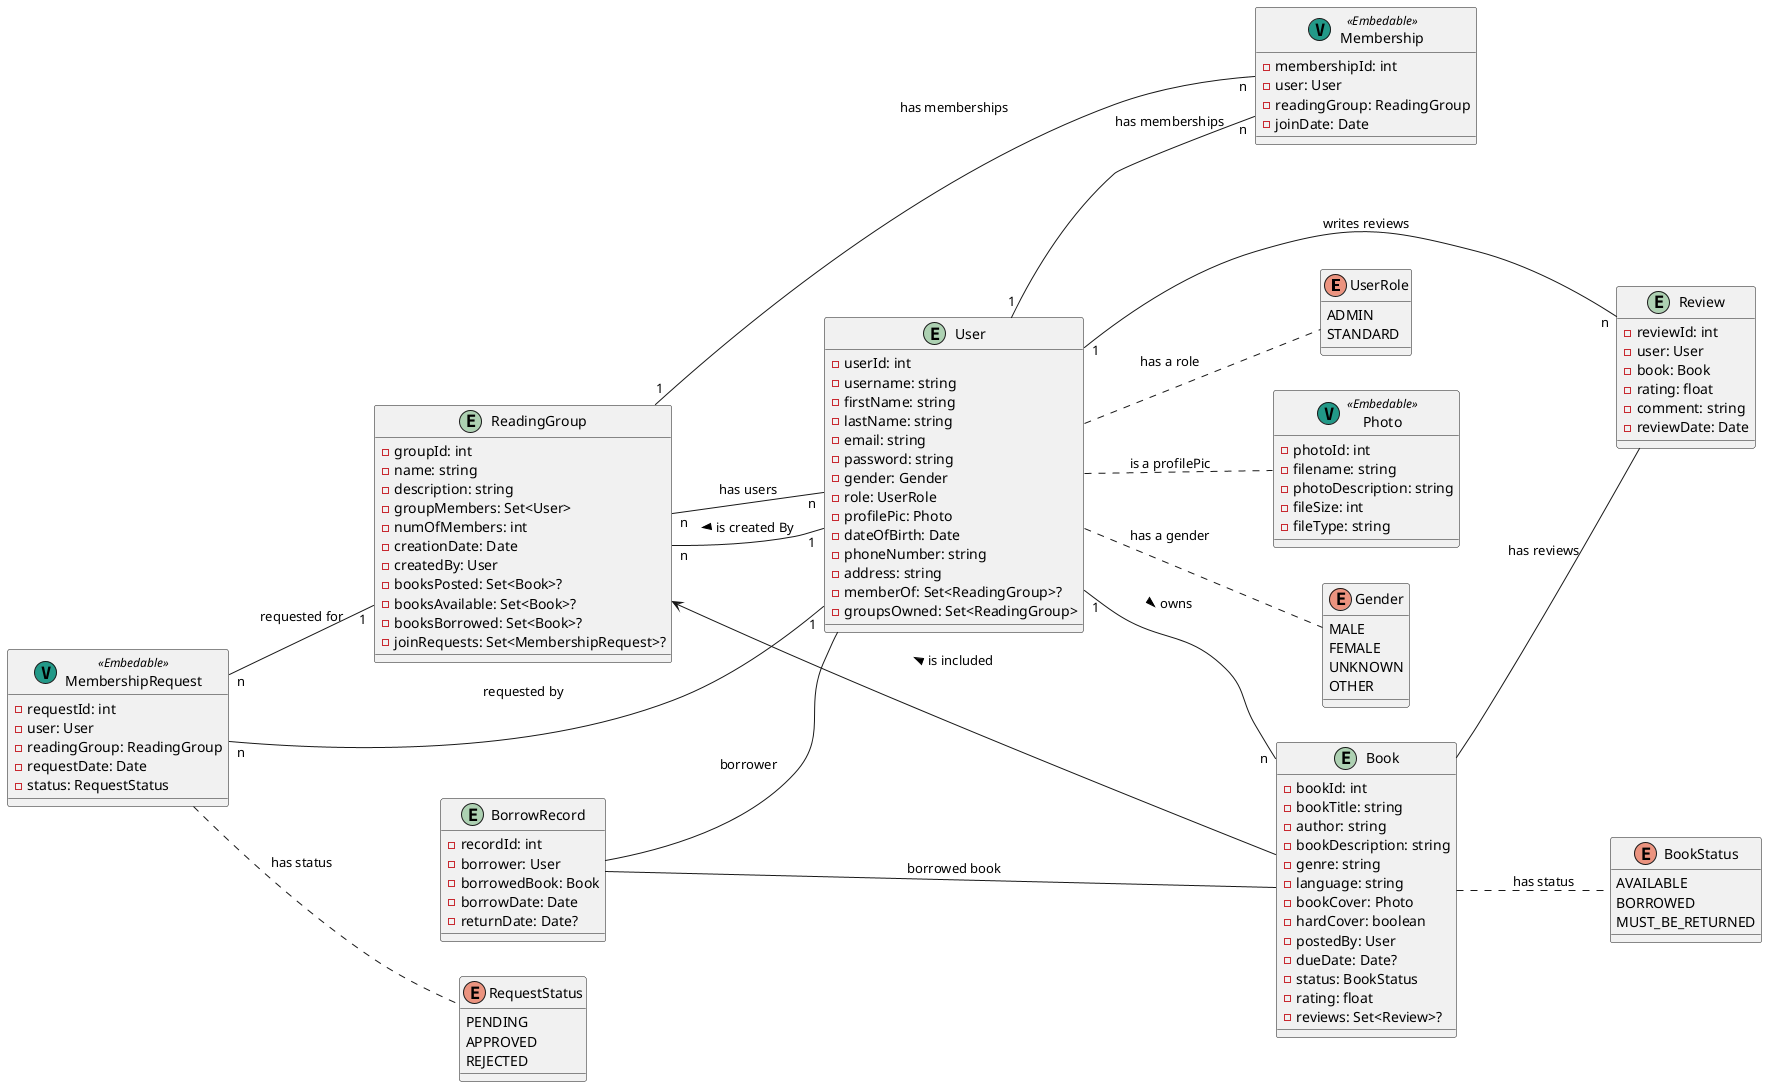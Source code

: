 @startuml

left to right direction

enum UserRole {
  ADMIN
  STANDARD
}

entity BorrowRecord {
  -recordId: int
  -borrower: User
  -borrowedBook: Book
  -borrowDate: Date
  -returnDate: Date?
}

entity Review {
  -reviewId: int
  -user: User
  -book: Book
  -rating: float
  -comment: string
  -reviewDate: Date
}

enum RequestStatus {
  PENDING
  APPROVED
  REJECTED
}

entity Book {
  -bookId: int
  -bookTitle: string
  -author: string
  -bookDescription: string
  -genre: string
  - language: string
  -bookCover: Photo
  -hardCover: boolean
  -postedBy: User
  -dueDate: Date?
  -status: BookStatus
  -rating: float
  -reviews: Set<Review>?
}

entity User {
  -userId: int
  -username: string
  -firstName: string
  -lastName: string
  -email: string
  -password: string
  -gender: Gender
  -role: UserRole
  -profilePic: Photo
  -dateOfBirth: Date
  -phoneNumber: string
  -address: string
  -memberOf: Set<ReadingGroup>?
  -groupsOwned: Set<ReadingGroup>
}

entity ReadingGroup {
  -groupId: int
  -name: string
  -description: string
  -groupMembers: Set<User>
  -numOfMembers: int
  -creationDate: Date
  -createdBy: User
  -booksPosted: Set<Book>?
  -booksAvailable: Set<Book>?
  -booksBorrowed: Set<Book>?
  -joinRequests: Set<MembershipRequest>?
}

class MembershipRequest << (V,#229988) Embedable>> {
  -requestId: int
  -user: User
  -readingGroup: ReadingGroup
  -requestDate: Date
  -status: RequestStatus
}

enum BookStatus {
  AVAILABLE
  BORROWED
  MUST_BE_RETURNED
}

enum Gender {
  MALE
  FEMALE
  UNKNOWN
  OTHER
}

class Membership << (V,#229988) Embedable>>{
  -membershipId: int
  -user: User
  -readingGroup: ReadingGroup
  -joinDate: Date
}

class Photo << (V,#229988) Embedable>> {
  -photoId: int
  -filename: string
  -photoDescription: string
  -fileSize: int
  -fileType: string
}

User .. UserRole : has a role
User .. Photo : is a profilePic
User .. Gender : has a gender
User "1" -- "n" Book : > owns
ReadingGroup <-- Book : < is included
ReadingGroup "n" -- "n" User : has users
ReadingGroup "n" -- "1" User : < is created By
BorrowRecord -- User : borrower
BorrowRecord -- Book : borrowed book
Book -- Review : has reviews
User "1" -- "n" Review : writes reviews
User "1" -- "n" Membership : has memberships
ReadingGroup "1" -- "n" Membership : has memberships
MembershipRequest "n" -- "1" User : requested by
MembershipRequest "n" -- "1" ReadingGroup : requested for
Book .. BookStatus : has status
MembershipRequest .. RequestStatus : has status

@enduml
